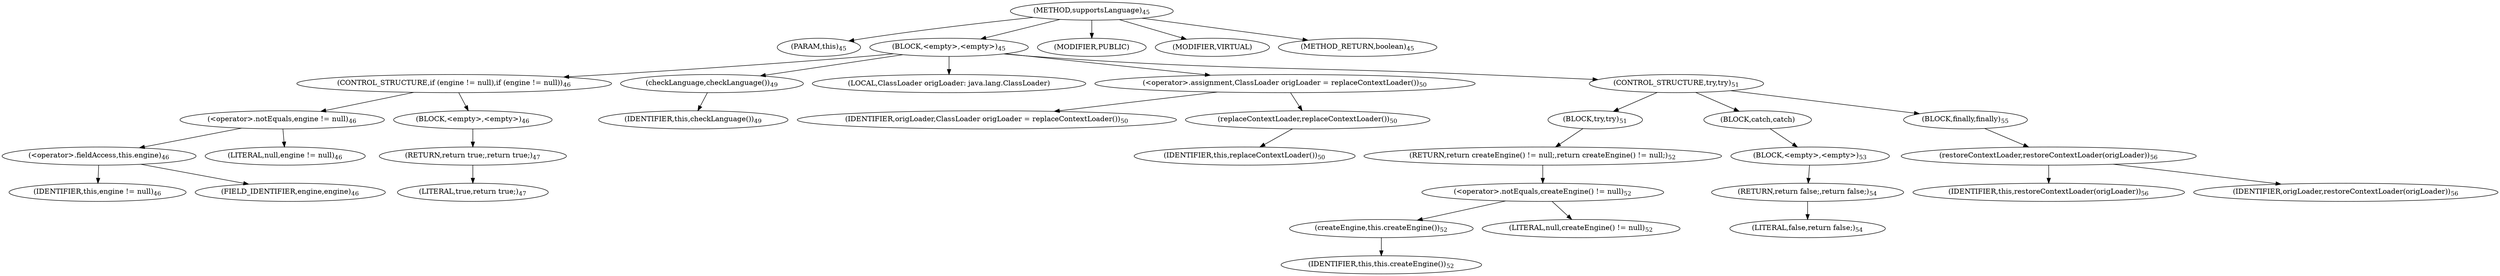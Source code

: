 digraph "supportsLanguage" {  
"46" [label = <(METHOD,supportsLanguage)<SUB>45</SUB>> ]
"4" [label = <(PARAM,this)<SUB>45</SUB>> ]
"47" [label = <(BLOCK,&lt;empty&gt;,&lt;empty&gt;)<SUB>45</SUB>> ]
"48" [label = <(CONTROL_STRUCTURE,if (engine != null),if (engine != null))<SUB>46</SUB>> ]
"49" [label = <(&lt;operator&gt;.notEquals,engine != null)<SUB>46</SUB>> ]
"50" [label = <(&lt;operator&gt;.fieldAccess,this.engine)<SUB>46</SUB>> ]
"51" [label = <(IDENTIFIER,this,engine != null)<SUB>46</SUB>> ]
"52" [label = <(FIELD_IDENTIFIER,engine,engine)<SUB>46</SUB>> ]
"53" [label = <(LITERAL,null,engine != null)<SUB>46</SUB>> ]
"54" [label = <(BLOCK,&lt;empty&gt;,&lt;empty&gt;)<SUB>46</SUB>> ]
"55" [label = <(RETURN,return true;,return true;)<SUB>47</SUB>> ]
"56" [label = <(LITERAL,true,return true;)<SUB>47</SUB>> ]
"57" [label = <(checkLanguage,checkLanguage())<SUB>49</SUB>> ]
"3" [label = <(IDENTIFIER,this,checkLanguage())<SUB>49</SUB>> ]
"58" [label = <(LOCAL,ClassLoader origLoader: java.lang.ClassLoader)> ]
"59" [label = <(&lt;operator&gt;.assignment,ClassLoader origLoader = replaceContextLoader())<SUB>50</SUB>> ]
"60" [label = <(IDENTIFIER,origLoader,ClassLoader origLoader = replaceContextLoader())<SUB>50</SUB>> ]
"61" [label = <(replaceContextLoader,replaceContextLoader())<SUB>50</SUB>> ]
"5" [label = <(IDENTIFIER,this,replaceContextLoader())<SUB>50</SUB>> ]
"62" [label = <(CONTROL_STRUCTURE,try,try)<SUB>51</SUB>> ]
"63" [label = <(BLOCK,try,try)<SUB>51</SUB>> ]
"64" [label = <(RETURN,return createEngine() != null;,return createEngine() != null;)<SUB>52</SUB>> ]
"65" [label = <(&lt;operator&gt;.notEquals,createEngine() != null)<SUB>52</SUB>> ]
"66" [label = <(createEngine,this.createEngine())<SUB>52</SUB>> ]
"6" [label = <(IDENTIFIER,this,this.createEngine())<SUB>52</SUB>> ]
"67" [label = <(LITERAL,null,createEngine() != null)<SUB>52</SUB>> ]
"68" [label = <(BLOCK,catch,catch)> ]
"69" [label = <(BLOCK,&lt;empty&gt;,&lt;empty&gt;)<SUB>53</SUB>> ]
"70" [label = <(RETURN,return false;,return false;)<SUB>54</SUB>> ]
"71" [label = <(LITERAL,false,return false;)<SUB>54</SUB>> ]
"72" [label = <(BLOCK,finally,finally)<SUB>55</SUB>> ]
"73" [label = <(restoreContextLoader,restoreContextLoader(origLoader))<SUB>56</SUB>> ]
"7" [label = <(IDENTIFIER,this,restoreContextLoader(origLoader))<SUB>56</SUB>> ]
"74" [label = <(IDENTIFIER,origLoader,restoreContextLoader(origLoader))<SUB>56</SUB>> ]
"75" [label = <(MODIFIER,PUBLIC)> ]
"76" [label = <(MODIFIER,VIRTUAL)> ]
"77" [label = <(METHOD_RETURN,boolean)<SUB>45</SUB>> ]
  "46" -> "4" 
  "46" -> "47" 
  "46" -> "75" 
  "46" -> "76" 
  "46" -> "77" 
  "47" -> "48" 
  "47" -> "57" 
  "47" -> "58" 
  "47" -> "59" 
  "47" -> "62" 
  "48" -> "49" 
  "48" -> "54" 
  "49" -> "50" 
  "49" -> "53" 
  "50" -> "51" 
  "50" -> "52" 
  "54" -> "55" 
  "55" -> "56" 
  "57" -> "3" 
  "59" -> "60" 
  "59" -> "61" 
  "61" -> "5" 
  "62" -> "63" 
  "62" -> "68" 
  "62" -> "72" 
  "63" -> "64" 
  "64" -> "65" 
  "65" -> "66" 
  "65" -> "67" 
  "66" -> "6" 
  "68" -> "69" 
  "69" -> "70" 
  "70" -> "71" 
  "72" -> "73" 
  "73" -> "7" 
  "73" -> "74" 
}
